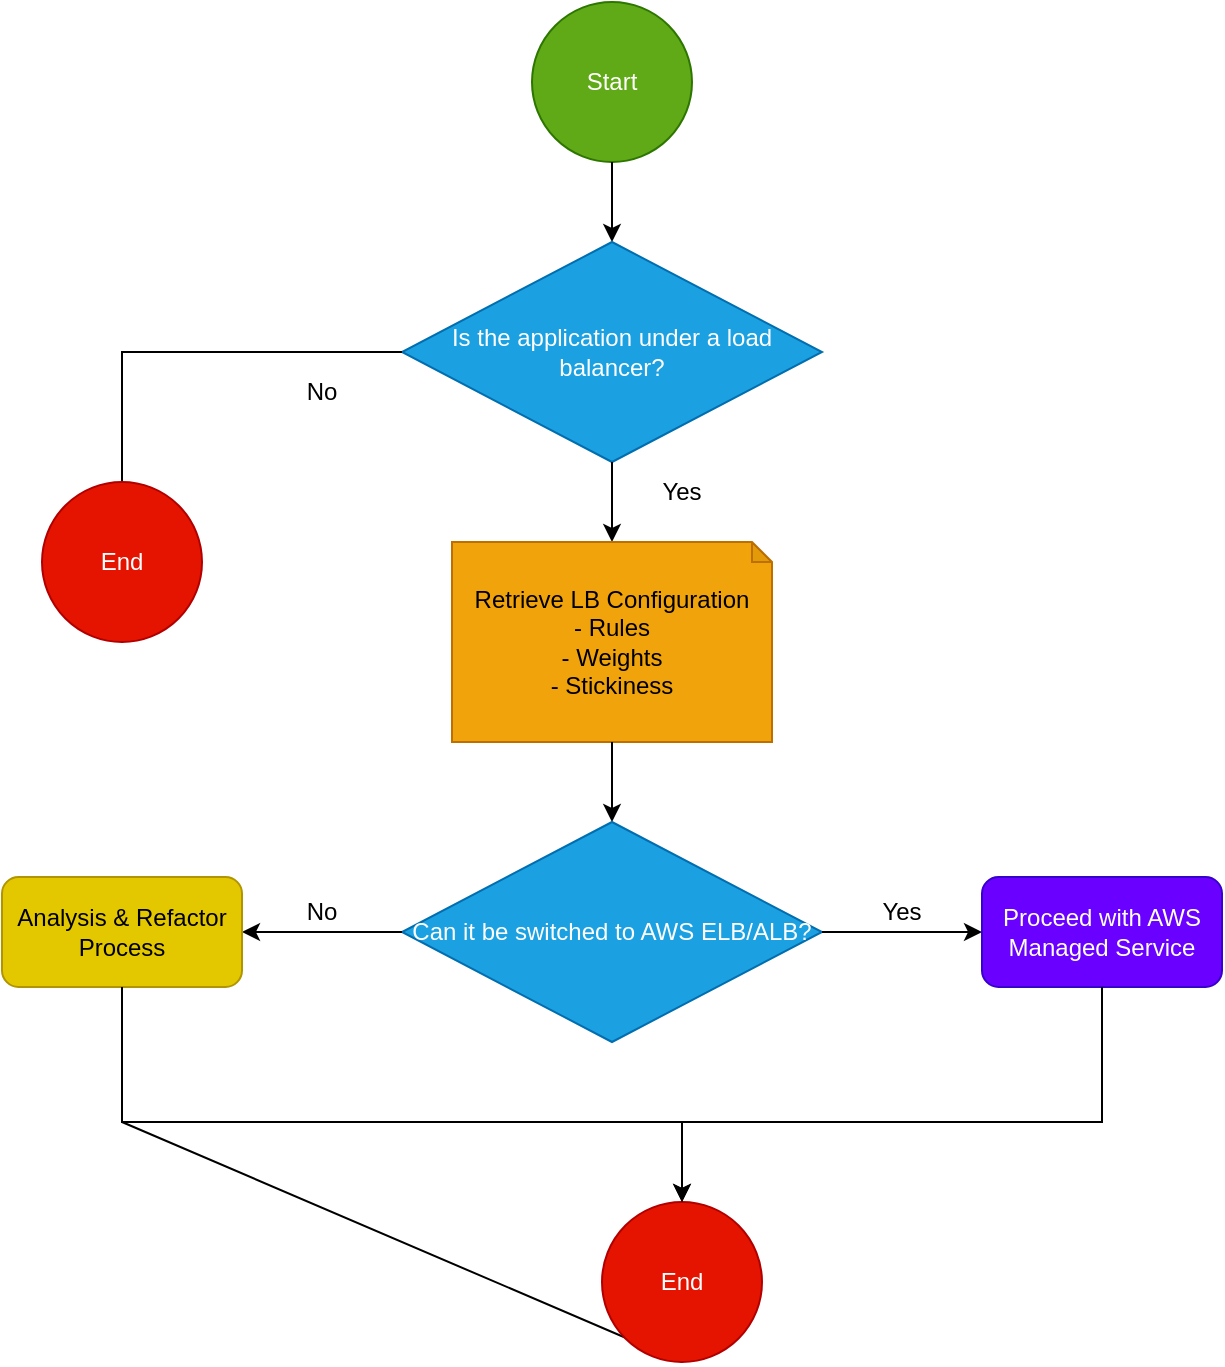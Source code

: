 <mxGraphModel dx="1434" dy="746" grid="1" gridSize="10" guides="1" tooltips="1" connect="1" arrows="1" fold="1" page="1" pageScale="1" pageWidth="850" pageHeight="1100" math="0" shadow="0">
  <root>
    <mxCell id="0" />
    <mxCell id="1" parent="0" />
    <mxCell id="A2stC9aahbY3Z98nC45Z-1" value="Start" style="ellipse;whiteSpace=wrap;html=1;aspect=fixed;fillColor=#60a917;fontColor=#ffffff;strokeColor=#2D7600;" parent="1" vertex="1">
      <mxGeometry x="365" y="40" width="80" height="80" as="geometry" />
    </mxCell>
    <mxCell id="A2stC9aahbY3Z98nC45Z-2" value="" style="endArrow=classic;html=1;rounded=0;" parent="1" source="A2stC9aahbY3Z98nC45Z-1" target="A2stC9aahbY3Z98nC45Z-3" edge="1">
      <mxGeometry width="50" height="50" relative="1" as="geometry">
        <mxPoint x="400" y="270" as="sourcePoint" />
        <mxPoint x="450" y="220" as="targetPoint" />
      </mxGeometry>
    </mxCell>
    <mxCell id="A2stC9aahbY3Z98nC45Z-3" value="Is the application under a load balancer?" style="rhombus;whiteSpace=wrap;html=1;fillColor=#1ba1e2;fontColor=#ffffff;strokeColor=#006EAF;" parent="1" vertex="1">
      <mxGeometry x="300" y="160" width="210" height="110" as="geometry" />
    </mxCell>
    <mxCell id="A2stC9aahbY3Z98nC45Z-4" value="" style="endArrow=classic;html=1;rounded=0;exitX=0.5;exitY=1;exitDx=0;exitDy=0;" parent="1" source="A2stC9aahbY3Z98nC45Z-3" target="A2stC9aahbY3Z98nC45Z-5" edge="1">
      <mxGeometry width="50" height="50" relative="1" as="geometry">
        <mxPoint x="400" y="360" as="sourcePoint" />
        <mxPoint x="450" y="310" as="targetPoint" />
      </mxGeometry>
    </mxCell>
    <mxCell id="A2stC9aahbY3Z98nC45Z-5" value="Retrieve LB Configuration&lt;br&gt;- Rules&lt;br&gt;- Weights&lt;br&gt;- Stickiness" style="shape=note;whiteSpace=wrap;html=1;backgroundOutline=1;darkOpacity=0.05;size=10;fillColor=#f0a30a;fontColor=#000000;strokeColor=#BD7000;" parent="1" vertex="1">
      <mxGeometry x="325" y="310" width="160" height="100" as="geometry" />
    </mxCell>
    <mxCell id="A2stC9aahbY3Z98nC45Z-6" value="" style="endArrow=classic;html=1;rounded=0;" parent="1" source="A2stC9aahbY3Z98nC45Z-5" target="A2stC9aahbY3Z98nC45Z-7" edge="1">
      <mxGeometry width="50" height="50" relative="1" as="geometry">
        <mxPoint x="400" y="490" as="sourcePoint" />
        <mxPoint x="450" y="440" as="targetPoint" />
      </mxGeometry>
    </mxCell>
    <mxCell id="A2stC9aahbY3Z98nC45Z-7" value="Can it be switched to AWS ELB/ALB?" style="rhombus;whiteSpace=wrap;html=1;fillColor=#1ba1e2;fontColor=#ffffff;strokeColor=#006EAF;" parent="1" vertex="1">
      <mxGeometry x="300" y="450" width="210" height="110" as="geometry" />
    </mxCell>
    <mxCell id="A2stC9aahbY3Z98nC45Z-8" value="" style="endArrow=classic;html=1;rounded=0;exitX=1;exitY=0.5;exitDx=0;exitDy=0;" parent="1" source="A2stC9aahbY3Z98nC45Z-7" target="A2stC9aahbY3Z98nC45Z-9" edge="1">
      <mxGeometry width="50" height="50" relative="1" as="geometry">
        <mxPoint x="610" y="550" as="sourcePoint" />
        <mxPoint x="660" y="500" as="targetPoint" />
      </mxGeometry>
    </mxCell>
    <mxCell id="A2stC9aahbY3Z98nC45Z-9" value="Proceed with AWS Managed Service" style="rounded=1;whiteSpace=wrap;html=1;fillColor=#6a00ff;fontColor=#ffffff;strokeColor=#3700CC;" parent="1" vertex="1">
      <mxGeometry x="590" y="477.5" width="120" height="55" as="geometry" />
    </mxCell>
    <mxCell id="A2stC9aahbY3Z98nC45Z-10" value="" style="endArrow=classic;html=1;rounded=0;exitX=0;exitY=0.5;exitDx=0;exitDy=0;" parent="1" source="A2stC9aahbY3Z98nC45Z-7" target="A2stC9aahbY3Z98nC45Z-11" edge="1">
      <mxGeometry width="50" height="50" relative="1" as="geometry">
        <mxPoint x="220" y="550" as="sourcePoint" />
        <mxPoint x="270" y="500" as="targetPoint" />
      </mxGeometry>
    </mxCell>
    <mxCell id="A2stC9aahbY3Z98nC45Z-11" value="Analysis &amp;amp; Refactor Process" style="rounded=1;whiteSpace=wrap;html=1;fillColor=#e3c800;fontColor=#000000;strokeColor=#B09500;" parent="1" vertex="1">
      <mxGeometry x="100" y="477.5" width="120" height="55" as="geometry" />
    </mxCell>
    <mxCell id="A2stC9aahbY3Z98nC45Z-12" value="Yes" style="text;html=1;strokeColor=none;fillColor=none;align=center;verticalAlign=middle;whiteSpace=wrap;rounded=0;" parent="1" vertex="1">
      <mxGeometry x="410" y="270" width="60" height="30" as="geometry" />
    </mxCell>
    <mxCell id="A2stC9aahbY3Z98nC45Z-13" value="Yes" style="text;html=1;strokeColor=none;fillColor=none;align=center;verticalAlign=middle;whiteSpace=wrap;rounded=0;" parent="1" vertex="1">
      <mxGeometry x="520" y="480" width="60" height="30" as="geometry" />
    </mxCell>
    <mxCell id="A2stC9aahbY3Z98nC45Z-14" value="No" style="text;html=1;strokeColor=none;fillColor=none;align=center;verticalAlign=middle;whiteSpace=wrap;rounded=0;" parent="1" vertex="1">
      <mxGeometry x="230" y="480" width="60" height="30" as="geometry" />
    </mxCell>
    <mxCell id="A2stC9aahbY3Z98nC45Z-15" value="No" style="text;html=1;strokeColor=none;fillColor=none;align=center;verticalAlign=middle;whiteSpace=wrap;rounded=0;" parent="1" vertex="1">
      <mxGeometry x="230" y="220" width="60" height="30" as="geometry" />
    </mxCell>
    <mxCell id="A2stC9aahbY3Z98nC45Z-16" value="" style="endArrow=classic;html=1;rounded=0;exitX=0;exitY=0.5;exitDx=0;exitDy=0;entryX=0.5;entryY=1;entryDx=0;entryDy=0;" parent="1" source="A2stC9aahbY3Z98nC45Z-3" target="A2stC9aahbY3Z98nC45Z-18" edge="1">
      <mxGeometry width="50" height="50" relative="1" as="geometry">
        <mxPoint x="200" y="360" as="sourcePoint" />
        <mxPoint x="160" y="320" as="targetPoint" />
        <Array as="points">
          <mxPoint x="160" y="215" />
        </Array>
      </mxGeometry>
    </mxCell>
    <mxCell id="A2stC9aahbY3Z98nC45Z-17" value="" style="endArrow=none;html=1;rounded=0;entryX=0.5;entryY=1;entryDx=0;entryDy=0;" parent="1" target="A2stC9aahbY3Z98nC45Z-9" edge="1">
      <mxGeometry width="50" height="50" relative="1" as="geometry">
        <mxPoint x="650" y="600" as="sourcePoint" />
        <mxPoint x="700" y="550" as="targetPoint" />
      </mxGeometry>
    </mxCell>
    <mxCell id="A2stC9aahbY3Z98nC45Z-18" value="End" style="ellipse;whiteSpace=wrap;html=1;aspect=fixed;fillColor=#e51400;fontColor=#ffffff;strokeColor=#B20000;" parent="1" vertex="1">
      <mxGeometry x="120" y="280" width="80" height="80" as="geometry" />
    </mxCell>
    <mxCell id="A2stC9aahbY3Z98nC45Z-19" value="" style="endArrow=none;html=1;rounded=0;entryX=0.5;entryY=1;entryDx=0;entryDy=0;" parent="1" source="A2stC9aahbY3Z98nC45Z-11" target="A2stC9aahbY3Z98nC45Z-20" edge="1">
      <mxGeometry width="50" height="50" relative="1" as="geometry">
        <mxPoint x="160" y="600" as="sourcePoint" />
        <mxPoint x="210" y="550" as="targetPoint" />
        <Array as="points">
          <mxPoint x="160" y="600" />
        </Array>
      </mxGeometry>
    </mxCell>
    <mxCell id="A2stC9aahbY3Z98nC45Z-20" value="End" style="ellipse;whiteSpace=wrap;html=1;aspect=fixed;fillColor=#e51400;fontColor=#ffffff;strokeColor=#B20000;" parent="1" vertex="1">
      <mxGeometry x="400" y="640" width="80" height="80" as="geometry" />
    </mxCell>
    <mxCell id="A2stC9aahbY3Z98nC45Z-21" value="" style="endArrow=classic;html=1;rounded=0;" parent="1" source="A2stC9aahbY3Z98nC45Z-9" target="A2stC9aahbY3Z98nC45Z-20" edge="1">
      <mxGeometry width="50" height="50" relative="1" as="geometry">
        <mxPoint x="580" y="600" as="sourcePoint" />
        <mxPoint x="630" y="550" as="targetPoint" />
        <Array as="points">
          <mxPoint x="650" y="600" />
          <mxPoint x="440" y="600" />
        </Array>
      </mxGeometry>
    </mxCell>
    <mxCell id="A2stC9aahbY3Z98nC45Z-22" value="" style="endArrow=classic;html=1;rounded=0;" parent="1" source="A2stC9aahbY3Z98nC45Z-11" target="A2stC9aahbY3Z98nC45Z-20" edge="1">
      <mxGeometry width="50" height="50" relative="1" as="geometry">
        <mxPoint x="250" y="600" as="sourcePoint" />
        <mxPoint x="300" y="550" as="targetPoint" />
        <Array as="points">
          <mxPoint x="160" y="600" />
          <mxPoint x="440" y="600" />
        </Array>
      </mxGeometry>
    </mxCell>
  </root>
</mxGraphModel>
